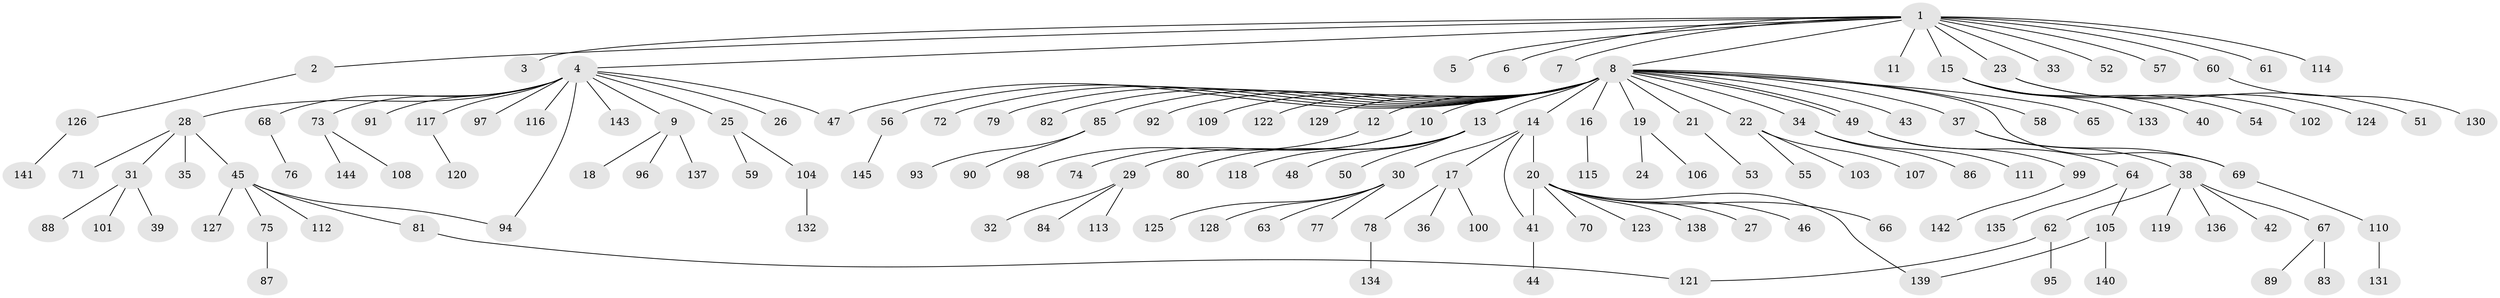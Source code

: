 // Generated by graph-tools (version 1.1) at 2025/49/03/09/25 03:49:53]
// undirected, 145 vertices, 151 edges
graph export_dot {
graph [start="1"]
  node [color=gray90,style=filled];
  1;
  2;
  3;
  4;
  5;
  6;
  7;
  8;
  9;
  10;
  11;
  12;
  13;
  14;
  15;
  16;
  17;
  18;
  19;
  20;
  21;
  22;
  23;
  24;
  25;
  26;
  27;
  28;
  29;
  30;
  31;
  32;
  33;
  34;
  35;
  36;
  37;
  38;
  39;
  40;
  41;
  42;
  43;
  44;
  45;
  46;
  47;
  48;
  49;
  50;
  51;
  52;
  53;
  54;
  55;
  56;
  57;
  58;
  59;
  60;
  61;
  62;
  63;
  64;
  65;
  66;
  67;
  68;
  69;
  70;
  71;
  72;
  73;
  74;
  75;
  76;
  77;
  78;
  79;
  80;
  81;
  82;
  83;
  84;
  85;
  86;
  87;
  88;
  89;
  90;
  91;
  92;
  93;
  94;
  95;
  96;
  97;
  98;
  99;
  100;
  101;
  102;
  103;
  104;
  105;
  106;
  107;
  108;
  109;
  110;
  111;
  112;
  113;
  114;
  115;
  116;
  117;
  118;
  119;
  120;
  121;
  122;
  123;
  124;
  125;
  126;
  127;
  128;
  129;
  130;
  131;
  132;
  133;
  134;
  135;
  136;
  137;
  138;
  139;
  140;
  141;
  142;
  143;
  144;
  145;
  1 -- 2;
  1 -- 3;
  1 -- 4;
  1 -- 5;
  1 -- 6;
  1 -- 7;
  1 -- 8;
  1 -- 11;
  1 -- 15;
  1 -- 23;
  1 -- 33;
  1 -- 52;
  1 -- 57;
  1 -- 60;
  1 -- 61;
  1 -- 114;
  2 -- 126;
  4 -- 9;
  4 -- 25;
  4 -- 26;
  4 -- 28;
  4 -- 47;
  4 -- 68;
  4 -- 73;
  4 -- 91;
  4 -- 94;
  4 -- 97;
  4 -- 116;
  4 -- 117;
  4 -- 143;
  8 -- 10;
  8 -- 12;
  8 -- 13;
  8 -- 14;
  8 -- 16;
  8 -- 19;
  8 -- 21;
  8 -- 22;
  8 -- 34;
  8 -- 37;
  8 -- 43;
  8 -- 47;
  8 -- 49;
  8 -- 49;
  8 -- 56;
  8 -- 58;
  8 -- 65;
  8 -- 69;
  8 -- 72;
  8 -- 79;
  8 -- 82;
  8 -- 85;
  8 -- 92;
  8 -- 109;
  8 -- 122;
  8 -- 129;
  9 -- 18;
  9 -- 96;
  9 -- 137;
  10 -- 29;
  10 -- 74;
  12 -- 98;
  13 -- 48;
  13 -- 50;
  13 -- 80;
  13 -- 118;
  14 -- 17;
  14 -- 20;
  14 -- 30;
  14 -- 41;
  15 -- 40;
  15 -- 54;
  15 -- 102;
  15 -- 133;
  16 -- 115;
  17 -- 36;
  17 -- 78;
  17 -- 100;
  19 -- 24;
  19 -- 106;
  20 -- 27;
  20 -- 41;
  20 -- 46;
  20 -- 66;
  20 -- 70;
  20 -- 123;
  20 -- 138;
  20 -- 139;
  21 -- 53;
  22 -- 55;
  22 -- 103;
  22 -- 107;
  23 -- 51;
  23 -- 124;
  25 -- 59;
  25 -- 104;
  28 -- 31;
  28 -- 35;
  28 -- 45;
  28 -- 71;
  29 -- 32;
  29 -- 84;
  29 -- 113;
  30 -- 63;
  30 -- 77;
  30 -- 125;
  30 -- 128;
  31 -- 39;
  31 -- 88;
  31 -- 101;
  34 -- 86;
  34 -- 111;
  37 -- 38;
  37 -- 69;
  38 -- 42;
  38 -- 62;
  38 -- 67;
  38 -- 119;
  38 -- 136;
  41 -- 44;
  45 -- 75;
  45 -- 81;
  45 -- 94;
  45 -- 112;
  45 -- 127;
  49 -- 64;
  49 -- 99;
  56 -- 145;
  60 -- 130;
  62 -- 95;
  62 -- 121;
  64 -- 105;
  64 -- 135;
  67 -- 83;
  67 -- 89;
  68 -- 76;
  69 -- 110;
  73 -- 108;
  73 -- 144;
  75 -- 87;
  78 -- 134;
  81 -- 121;
  85 -- 90;
  85 -- 93;
  99 -- 142;
  104 -- 132;
  105 -- 139;
  105 -- 140;
  110 -- 131;
  117 -- 120;
  126 -- 141;
}
